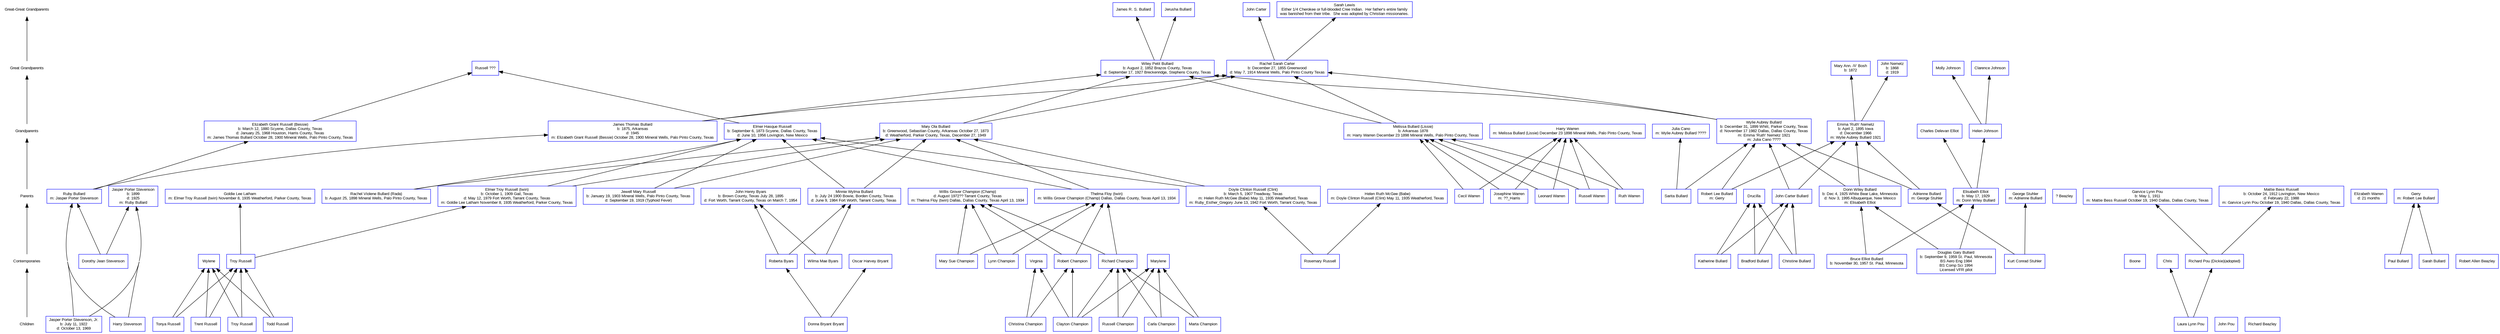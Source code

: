 //Header
digraph G {
node [shape=box,fontname="Arial",fontsize="10"];
edge [fontname="Arial",fontsize="8"];
ranksep=1.5;
rankdir=BT;
concentrate=true;

//Ranking Enumeration
node [shape=plaintext,fontname="Arial",fontsize="10"];
{ "Children" -> "Contemporaries" -> "Parents" -> "Grandparents" -> "Great Grandparents" -> "Great-Great Grandparents" }

//Declarations
Adrienne_Stuhler [label="Adrienne Bullard\nm: George Stuhler" shape=rectangle color="blue"];
Beazley [label="? Beazley" shape=rectangle color="blue"];
Boone [label="Boone" shape=rectangle color="blue"];
Bradford_Bullard [label="Bradford Bullard" shape=rectangle color="blue"];
Carla_Champion [label="Carla Champion" shape=rectangle color="blue"];
Cecil_Warren [label="Cecil Warren" shape=rectangle color="blue"];
Charles_Delevan_Elliot [label="Charles Delevan Elliot" shape=rectangle color="blue"];
Chris [label="Chris" shape=rectangle color="blue"];
Christina_Champion [label="Christina Champion" shape=rectangle color="blue"];
Christine_Bullard [label="Christine Bullard" shape=rectangle color="blue"];
Clarence_Johnson [label="Clarence Johnson" shape=rectangle color="blue"];
Clayton_Champion [label="Clayton Champion" shape=rectangle color="blue"];
Donna_Bryant [label="Donna Bryant Bryant" shape=rectangle color="blue"];
Dorothy_Jean_Stevenson [label="Dorothy Jean Stevenson" shape=rectangle color="blue"];
Doyle_Clinton_Russell [label="Doyle Clinton Russell (Clint)\nb: March 5, 1907 Treadway, Texas\nm: Helen Ruth McGee (Babe) May 11, 1935 Weatherford, Texas\nm: Ruby_Esther_Gregory June 13, 1942 Fort Worth, Tarrant County, Texas" shape=rectangle color="blue"];
Drucilla [label="Drucilla" shape=rectangle color="blue"];
Elizabeth_Grant_Russell [label="Elizabeth Grant Russell (Bessie)\nb: March 12, 1880 Scyene, Dallas County, Texas\nd: January 25, 1968 Houston, Harris County, Texas\nm: James Thomas Bullard October 28, 1900 Mineral Wells, Palo Pinto County, Texas" shape=rectangle color="blue"];
Elizabeth_Warren [label="Elizabeth Warren\nd: 21 months" shape=rectangle color="blue"];
Elmer_Hasque_Russell [label="Elmer Hasque Russell\nb: September 6, 1873 Scyene, Dallas County, Texas\nd: June 10, 1956 Lovington, New Mexico" shape=rectangle color="blue"];
Elmer_Troy_Russell [label="Elmer Troy Russell (twin)\nb: October 1, 1909 Gail, Texas\nd: May 12, 1979 Fort Worth, Tarrant County, Texas\nm: Goldie Lee Latham November 8, 1935 Weatherford, Parker County, Texas" shape=rectangle color="blue"];
Garvice_Lynn_Pou [label="Garvice Lynn Pou\nb: May 1, 1911\nm: Mattie Bess Russell October 19, 1940 Dallas, Dallas County, Texas" shape=rectangle color="blue"];
George_Stuhler [label="George Stuhler\nm: Adrienne Bullard" shape=rectangle color="blue"];
Geraldine [label="Gerry\nm: Robert Lee Bullard" shape=rectangle color="blue"];
Goldie_Lee_Latham [label="Goldie Lee Latham\nm: Elmer Troy Russell (twin) November 8, 1935 Weatherford, Parker County, Texas" shape=rectangle color="blue"];
Harry_Stevenson [label="Harry Stevenson" shape=rectangle color="blue"];
Harry_Warren [label="Harry Warren\nm: Melissa Bullard (Lissie) December 23 1898 Mineral Wells, Palo Pinto County, Texas" shape=rectangle color="blue"];
Helen_Johnson [label="Helen Johnson" shape=rectangle color="blue"];
Helen_Ruth_McGee [label="Helen Ruth McGee (Babe)\nm: Doyle Clinton Russell (Clint) May 11, 1935 Weatherford, Texas" shape=rectangle color="blue"];
James_Bullard [label="James R. S. Bullard" shape=rectangle color="blue"];
James_Thomas_Bullard [label="James Thomas Bullard\nb: 1875, Arkansas\nd: 1945\nm: Elizabeth Grant Russell (Bessie) October 28, 1900 Mineral Wells, Palo Pinto County, Texas" shape=rectangle color="blue"];
Jasper_Porter_Stevenson [label="Jasper Porter Stevenson\nb: 1899\nd: 1925\nm: Ruby Bullard" shape=rectangle color="blue"];
Jasper_Porter_Stevenson_Jr [label="Jasper Porter Stevenson, Jr.\nb: July 11, 1922\nd: October 13, 1969" shape=rectangle color="blue"];
Jerusha_Bullard [label="Jerusha Bullard" shape=rectangle color="blue"];
Jewell_Mary [label="Jewell Mary Russell\nb: January 19, 1903 Mineral Wells, Palo Pinto County, Texas\nd: September 19, 1919 (Typhoid Fever)" shape=rectangle color="blue"];
John_Carter [label="John Carter" shape=rectangle color="blue"];
John_Carter_Bullard [label="John Carter Bullard" shape=rectangle color="blue"];
John_Henry_Byars [label="John Henry Byars\nb: Brown County, Texas July 28, 1895\nd: Fort Worth, Tarrant County, Texas on March 7, 1954" shape=rectangle color="blue"];
John_Nemetz [label="John Nemetz\nb: 1868\nd: 1919" shape=rectangle color="blue"];
John_Pou [label="John Pou" shape=rectangle color="blue"];
Josephine_Warren [label="Josephine Warren\nm: ??_Harris" shape=rectangle color="blue"];
Julia_Cano [label="Julia Cano\nm: Wylie Aubrey Bullard ????" shape=rectangle color="blue"];
Katherine_Bullard [label="Katherine Bullard" shape=rectangle color="blue"];
Kurt_Stuhler [label="Kurt Conrad Stuhler" shape=rectangle color="blue"];
Laura_Lynn_Pou [label="Laura Lynn Pou" shape=rectangle color="blue"];
Leonard_Warren [label="Leonard Warren" shape=rectangle color="blue"];
Lynn_Champion [label="Lynn Champion" shape=rectangle color="blue"];
Marta_Champion [label="Marta Champion" shape=rectangle color="blue"];
Mary_Ann_Bosh [label="Mary Ann. /Ii' Bosh\nb: 1872" shape=rectangle color="blue"];
Mary_Ola_Bullard [label="Mary Ola Bullard\nb: Greenwood, Sebastian County, Arkansas October 27, 1873\nd: Weatherford, Parker County, Texas, December 27, 1949" shape=rectangle color="blue"];
Mary_Sue_Champion [label="Mary Sue Champion" shape=rectangle color="blue"];
Marylene [label="Marylene" shape=rectangle color="blue"];
Mattie_Bess_Russell [label="Mattie Bess Russell\nb: October 24, 1912 Lovington, New Mexico\nd: February 22, 1988\nm: Garvice Lynn Pou October 19, 1940 Dallas, Dallas County, Texas" shape=rectangle color="blue"];
Melissa_Bullard [label="Melissa Bullard (Lissie)\nb: Arkansas 1878\nm: Harry Warren December 23 1898 Mineral Wells, Palo Pinto County, Texas" shape=rectangle color="blue"];
Minnie_Wylma_Russell [label="Minnie Wylma Bullard\nb: July 24 1900 Bowie, Borden County, Texas\nd: June 9, 1984 Fort Worth, Tarrant County, Texas " shape=rectangle color="blue"];
Molly_Johnson [label="Molly Johnson" shape=rectangle color="blue"];
Oscar_Harvey_Bryant [label="Oscar Harvey Bryant" shape=rectangle color="blue"];
Paul_Bullard [label="Paul Bullard" shape=rectangle color="blue"];
Rachel_Sarah_Carter [label="Rachel Sarah Carter\nb: December 27, 1855 Greenwood\nd: May 7, 1914 Mineral Wells, Palo Pinto County Texas" shape=rectangle color="blue"];
Rachel_Violene_Russell [label="Rachel Violene Bullard (Rada)\nb: August 25, 1898 Mineral Wells, Palo Pinto County, Texas" shape=rectangle color="blue"];
Richard_Beazley [label="Richard Beazley" shape=rectangle color="blue"];
Richard_Champion [label="Richard Champion" shape=rectangle color="blue"];
Richard_Pou [label="Richard Pou (Dickie)(adopted)" shape=rectangle color="blue"];
Robert_Allen_Beazley [label="Robert Allen Beazley" shape=rectangle color="blue"];
Robert_Champion [label="Robert Champion" shape=rectangle color="blue"];
Robert_Lee_Bullard [label="Robert Lee Bullard\nm: Gerry" shape=rectangle color="blue"];
Roberta_Byars [label="Roberta Byars" shape=rectangle color="blue"];
Rosemary_Russell [label="Rosemary Russell" shape=rectangle color="blue"];
Ruby_Bullard [label="Ruby Bullard\nm: Jasper Porter Stevenson" shape=rectangle color="blue"];
Russell [label="Russell ???" shape=rectangle color="blue"];
Russell_Champion [label="Russell Champion" shape=rectangle color="blue"];
Russell_Warren [label="Russell Warren" shape=rectangle color="blue"];
Ruth_Nemetz [label="Emma 'Ruth' Nemetz\nb: April 2, 1895 Iowa\nd: December 1966\nm: Wylie Aubrey Bullard 1921" shape=rectangle color="blue"];
Ruth_Warren [label="Ruth Warren" shape=rectangle color="blue"];
Sarah_Bullard [label="Sarah Bullard" shape=rectangle color="blue"];
Sarah_Lewis [label="Sarah Lewis\nEither 1/4 Cherokee or full-blooded Cree Indian.  Her father's entire family\nwas banished from their tribe.  She was adopted by Christian missionaries." shape=rectangle color="blue"];
Sarita_Bullard [label="Sarita Bullard" shape=rectangle color="blue"];
Thelma_Floy_Russell [label="Thelma Floy (twin)\nm: Willis Grover Champion (Champ) Dallas, Dallas County, Texas April 13, 1934" shape=rectangle color="blue"];
Todd_Russell [label="Todd Russell" shape=rectangle color="blue"];
Tonya_Russell [label="Tonya Russell" shape=rectangle color="blue"];
Trent_Russell [label="Trent Russell" shape=rectangle color="blue"];
Troy_Russell [label="Troy Russell" shape=rectangle color="blue"];
Troy_Russell_II [label="Troy Russell" shape=rectangle color="blue"];
Virginia [label="Virginia" shape=rectangle color="blue"];
Wiley_Petit_Bullard [label="Wiley Petit Bullard\nb: August 2, 1852 Brazos County, Texas\nd: September 17, 1927 Breckenridge, Stephens County, Texas" shape=rectangle color="blue"];
Willis_Grover_Champion [label="Willis Grover Champion (Champ)\nd: August 1972?? Tarrant County, Texas\nm: Thelma Floy (twin) Dallas, Dallas County, Texas April 13, 1934" shape=rectangle color="blue"];
Wilma_Mae_Byars [label="Wilma Mae Byars" shape=rectangle color="blue"];
Wylene [label="Wylene" shape=rectangle color="blue"];
Wylie_Aubrey_Bullard [label="Wylie Aubrey Bullard\nb: December 31, 1899 Whitt, Parker County, Texas\nd: November 17 1982 Dallas, Dallas County, Texas\nm: Emma 'Ruth' Nemetz 1921\nm: Julia Cano ????" shape=rectangle color="blue"];
bruce_bullard [label="Bruce Elliot Bullard\nb: November 30, 1957 St. Paul, Minnesota" shape=rectangle color="blue"];
donn_bullard [label="Donn Wiley Bullard\nb: Dec 4, 1925 White Bear Lake, Minnesota\nd: Nov 3, 1995 Albuquerque, New Mexico\nm: Elisabeth Elliot" shape=rectangle color="blue"];
douglas_bullard [label="Douglas Gary Bullard\nb: September 9, 1959 St. Paul, Minnesota\nBS Aero Eng 1984\nBS Comp Sci 1994\nLicensed VFR pilot" shape=rectangle color="blue"];
elisabeth_elliot [label="Elisabeth Elliot\nb: May 17, 1929\nm: Donn Wiley Bullard" shape=rectangle color="blue"];


//Ranking groupings
{ rank = same; "Children"; "Carla_Champion"; "Christina_Champion"; "Clayton_Champion"; "Donna_Bryant"; "Harry_Stevenson"; "Jasper_Porter_Stevenson_Jr"; "John_Pou"; "Laura_Lynn_Pou"; "Marta_Champion"; "Richard_Beazley"; "Russell_Champion"; "Todd_Russell"; "Tonya_Russell"; "Trent_Russell"; "Troy_Russell_II"; }
{ rank = same; "Contemporaries"; "Boone"; "Bradford_Bullard"; "Chris"; "Christine_Bullard"; "Dorothy_Jean_Stevenson"; "Katherine_Bullard"; "Kurt_Stuhler"; "Lynn_Champion"; "Mary_Sue_Champion"; "Marylene"; "Oscar_Harvey_Bryant"; "Paul_Bullard"; "Richard_Champion"; "Richard_Pou"; "Robert_Allen_Beazley"; "Robert_Champion"; "Roberta_Byars"; "Rosemary_Russell"; "Sarah_Bullard"; "Troy_Russell"; "Virginia"; "Wilma_Mae_Byars"; "Wylene"; "bruce_bullard"; "douglas_bullard"; }
{ rank = same; "Parents"; "Adrienne_Stuhler"; "Beazley"; "Cecil_Warren"; "Doyle_Clinton_Russell"; "Drucilla"; "Elizabeth_Warren"; "Elmer_Troy_Russell"; "Garvice_Lynn_Pou"; "George_Stuhler"; "Geraldine"; "Goldie_Lee_Latham"; "Helen_Ruth_McGee"; "Jasper_Porter_Stevenson"; "Jewell_Mary"; "John_Carter_Bullard"; "John_Henry_Byars"; "Josephine_Warren"; "Leonard_Warren"; "Mattie_Bess_Russell"; "Minnie_Wylma_Russell"; "Rachel_Violene_Russell"; "Robert_Lee_Bullard"; "Ruby_Bullard"; "Russell_Warren"; "Ruth_Warren"; "Sarita_Bullard"; "Thelma_Floy_Russell"; "Willis_Grover_Champion"; "donn_bullard"; "elisabeth_elliot"; }
{ rank = same; "Grandparents"; "Charles_Delevan_Elliot"; "Elizabeth_Grant_Russell"; "Elmer_Hasque_Russell"; "Harry_Warren"; "Helen_Johnson"; "James_Thomas_Bullard"; "Julia_Cano"; "Mary_Ola_Bullard"; "Melissa_Bullard"; "Ruth_Nemetz"; "Wylie_Aubrey_Bullard"; }
{ rank = same; "Great Grandparents"; "Clarence_Johnson"; "John_Nemetz"; "Mary_Ann_Bosh"; "Molly_Johnson"; "Rachel_Sarah_Carter"; "Russell"; "Wiley_Petit_Bullard"; }
{ rank = same; "Great-Great Grandparents"; "James_Bullard"; "Jerusha_Bullard"; "John_Carter"; "Sarah_Lewis"; }


//Dependencies
Adrienne_Stuhler -> Ruth_Nemetz;
Adrienne_Stuhler -> Wylie_Aubrey_Bullard;
Bradford_Bullard -> Drucilla;
Bradford_Bullard -> John_Carter_Bullard;
Carla_Champion -> Marylene;
Carla_Champion -> Richard_Champion;
Cecil_Warren -> Harry_Warren;
Cecil_Warren -> Melissa_Bullard;
Christina_Champion -> Robert_Champion;
Christina_Champion -> Virginia;
Christine_Bullard -> Drucilla;
Christine_Bullard -> John_Carter_Bullard;
Clayton_Champion -> Marylene;
Clayton_Champion -> Richard_Champion;
Clayton_Champion -> Robert_Champion;
Clayton_Champion -> Virginia;
Donna_Bryant -> Oscar_Harvey_Bryant;
Donna_Bryant -> Roberta_Byars;
Dorothy_Jean_Stevenson -> Jasper_Porter_Stevenson;
Dorothy_Jean_Stevenson -> Ruby_Bullard;
Doyle_Clinton_Russell -> Elmer_Hasque_Russell;
Doyle_Clinton_Russell -> Mary_Ola_Bullard;
Elizabeth_Grant_Russell -> Russell;
Elmer_Hasque_Russell -> Russell;
Elmer_Troy_Russell -> Elmer_Hasque_Russell;
Elmer_Troy_Russell -> Mary_Ola_Bullard;
Harry_Stevenson -> Jasper_Porter_Stevenson;
Harry_Stevenson -> Ruby_Bullard;
Helen_Johnson -> Clarence_Johnson;
Helen_Johnson -> Molly_Johnson;
James_Thomas_Bullard -> Rachel_Sarah_Carter;
James_Thomas_Bullard -> Wiley_Petit_Bullard;
Jasper_Porter_Stevenson_Jr -> Jasper_Porter_Stevenson;
Jasper_Porter_Stevenson_Jr -> Ruby_Bullard;
Jewell_Mary -> Elmer_Hasque_Russell;
Jewell_Mary -> Mary_Ola_Bullard;
John_Carter_Bullard -> Ruth_Nemetz;
John_Carter_Bullard -> Wylie_Aubrey_Bullard;
Josephine_Warren -> Harry_Warren;
Josephine_Warren -> Melissa_Bullard;
Katherine_Bullard -> Drucilla;
Katherine_Bullard -> John_Carter_Bullard;
Kurt_Stuhler -> Adrienne_Stuhler;
Kurt_Stuhler -> George_Stuhler;
Laura_Lynn_Pou -> Chris;
Laura_Lynn_Pou -> Richard_Pou;
Leonard_Warren -> Harry_Warren;
Leonard_Warren -> Melissa_Bullard;
Lynn_Champion -> Thelma_Floy_Russell;
Lynn_Champion -> Willis_Grover_Champion;
Marta_Champion -> Marylene;
Marta_Champion -> Richard_Champion;
Mary_Ola_Bullard -> Rachel_Sarah_Carter;
Mary_Ola_Bullard -> Wiley_Petit_Bullard;
Mary_Sue_Champion -> Thelma_Floy_Russell;
Mary_Sue_Champion -> Willis_Grover_Champion;
Melissa_Bullard -> Rachel_Sarah_Carter;
Melissa_Bullard -> Wiley_Petit_Bullard;
Minnie_Wylma_Russell -> Elmer_Hasque_Russell;
Minnie_Wylma_Russell -> Mary_Ola_Bullard;
Paul_Bullard -> Geraldine;
Rachel_Sarah_Carter -> John_Carter;
Rachel_Sarah_Carter -> Sarah_Lewis;
Rachel_Violene_Russell -> Elmer_Hasque_Russell;
Rachel_Violene_Russell -> Mary_Ola_Bullard;
Richard_Champion -> Thelma_Floy_Russell;
Richard_Champion -> Willis_Grover_Champion;
Richard_Pou -> Garvice_Lynn_Pou;
Richard_Pou -> Mattie_Bess_Russell;
Robert_Champion -> Thelma_Floy_Russell;
Robert_Champion -> Willis_Grover_Champion;
Robert_Lee_Bullard -> Ruth_Nemetz;
Robert_Lee_Bullard -> Wylie_Aubrey_Bullard;
Roberta_Byars -> John_Henry_Byars;
Roberta_Byars -> Minnie_Wylma_Russell;
Rosemary_Russell -> Doyle_Clinton_Russell;
Rosemary_Russell -> Helen_Ruth_McGee;
Ruby_Bullard -> Elizabeth_Grant_Russell;
Ruby_Bullard -> James_Thomas_Bullard;
Russell_Champion -> Marylene;
Russell_Champion -> Richard_Champion;
Russell_Warren -> Harry_Warren;
Russell_Warren -> Melissa_Bullard;
Ruth_Nemetz -> John_Nemetz;
Ruth_Nemetz -> Mary_Ann_Bosh;
Ruth_Warren -> Harry_Warren;
Ruth_Warren -> Melissa_Bullard;
Sarah_Bullard -> Geraldine;
Sarita_Bullard -> Julia_Cano;
Sarita_Bullard -> Wylie_Aubrey_Bullard;
Thelma_Floy_Russell -> Elmer_Hasque_Russell;
Thelma_Floy_Russell -> Mary_Ola_Bullard;
Todd_Russell -> Troy_Russell;
Todd_Russell -> Wylene;
Tonya_Russell -> Troy_Russell;
Tonya_Russell -> Wylene;
Trent_Russell -> Troy_Russell;
Trent_Russell -> Wylene;
Troy_Russell -> Elmer_Troy_Russell;
Troy_Russell -> Goldie_Lee_Latham;
Troy_Russell_II -> Troy_Russell;
Troy_Russell_II -> Wylene;
Wiley_Petit_Bullard -> James_Bullard;
Wiley_Petit_Bullard -> Jerusha_Bullard;
Wilma_Mae_Byars -> John_Henry_Byars;
Wilma_Mae_Byars -> Minnie_Wylma_Russell;
Wylie_Aubrey_Bullard -> Rachel_Sarah_Carter;
Wylie_Aubrey_Bullard -> Wiley_Petit_Bullard;
bruce_bullard -> donn_bullard;
bruce_bullard -> elisabeth_elliot;
donn_bullard -> Ruth_Nemetz;
donn_bullard -> Wylie_Aubrey_Bullard;
douglas_bullard -> donn_bullard;
douglas_bullard -> elisabeth_elliot;
elisabeth_elliot -> Charles_Delevan_Elliot;
elisabeth_elliot -> Helen_Johnson;


}
